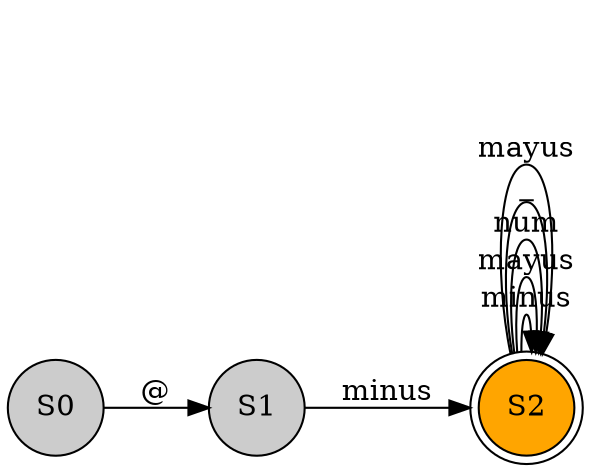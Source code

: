 digraph finite_state_machine {
rankdir=LR;
size="8,5"
S2[shape = doublecircle, style = filled, fillcolor = "#FFA500"];

node [shape = circle, style = filled, fillcolor = "#CCCCCC"];
S0->S1[ label ="@"];
S1->S2[ label ="minus"];
S2->S2[ label ="minus"];
S2->S2[ label ="mayus"];
S2->S2[ label ="num"];
S2->S2[ label ="_"];
S2->S2[ label ="mayus"];
}
